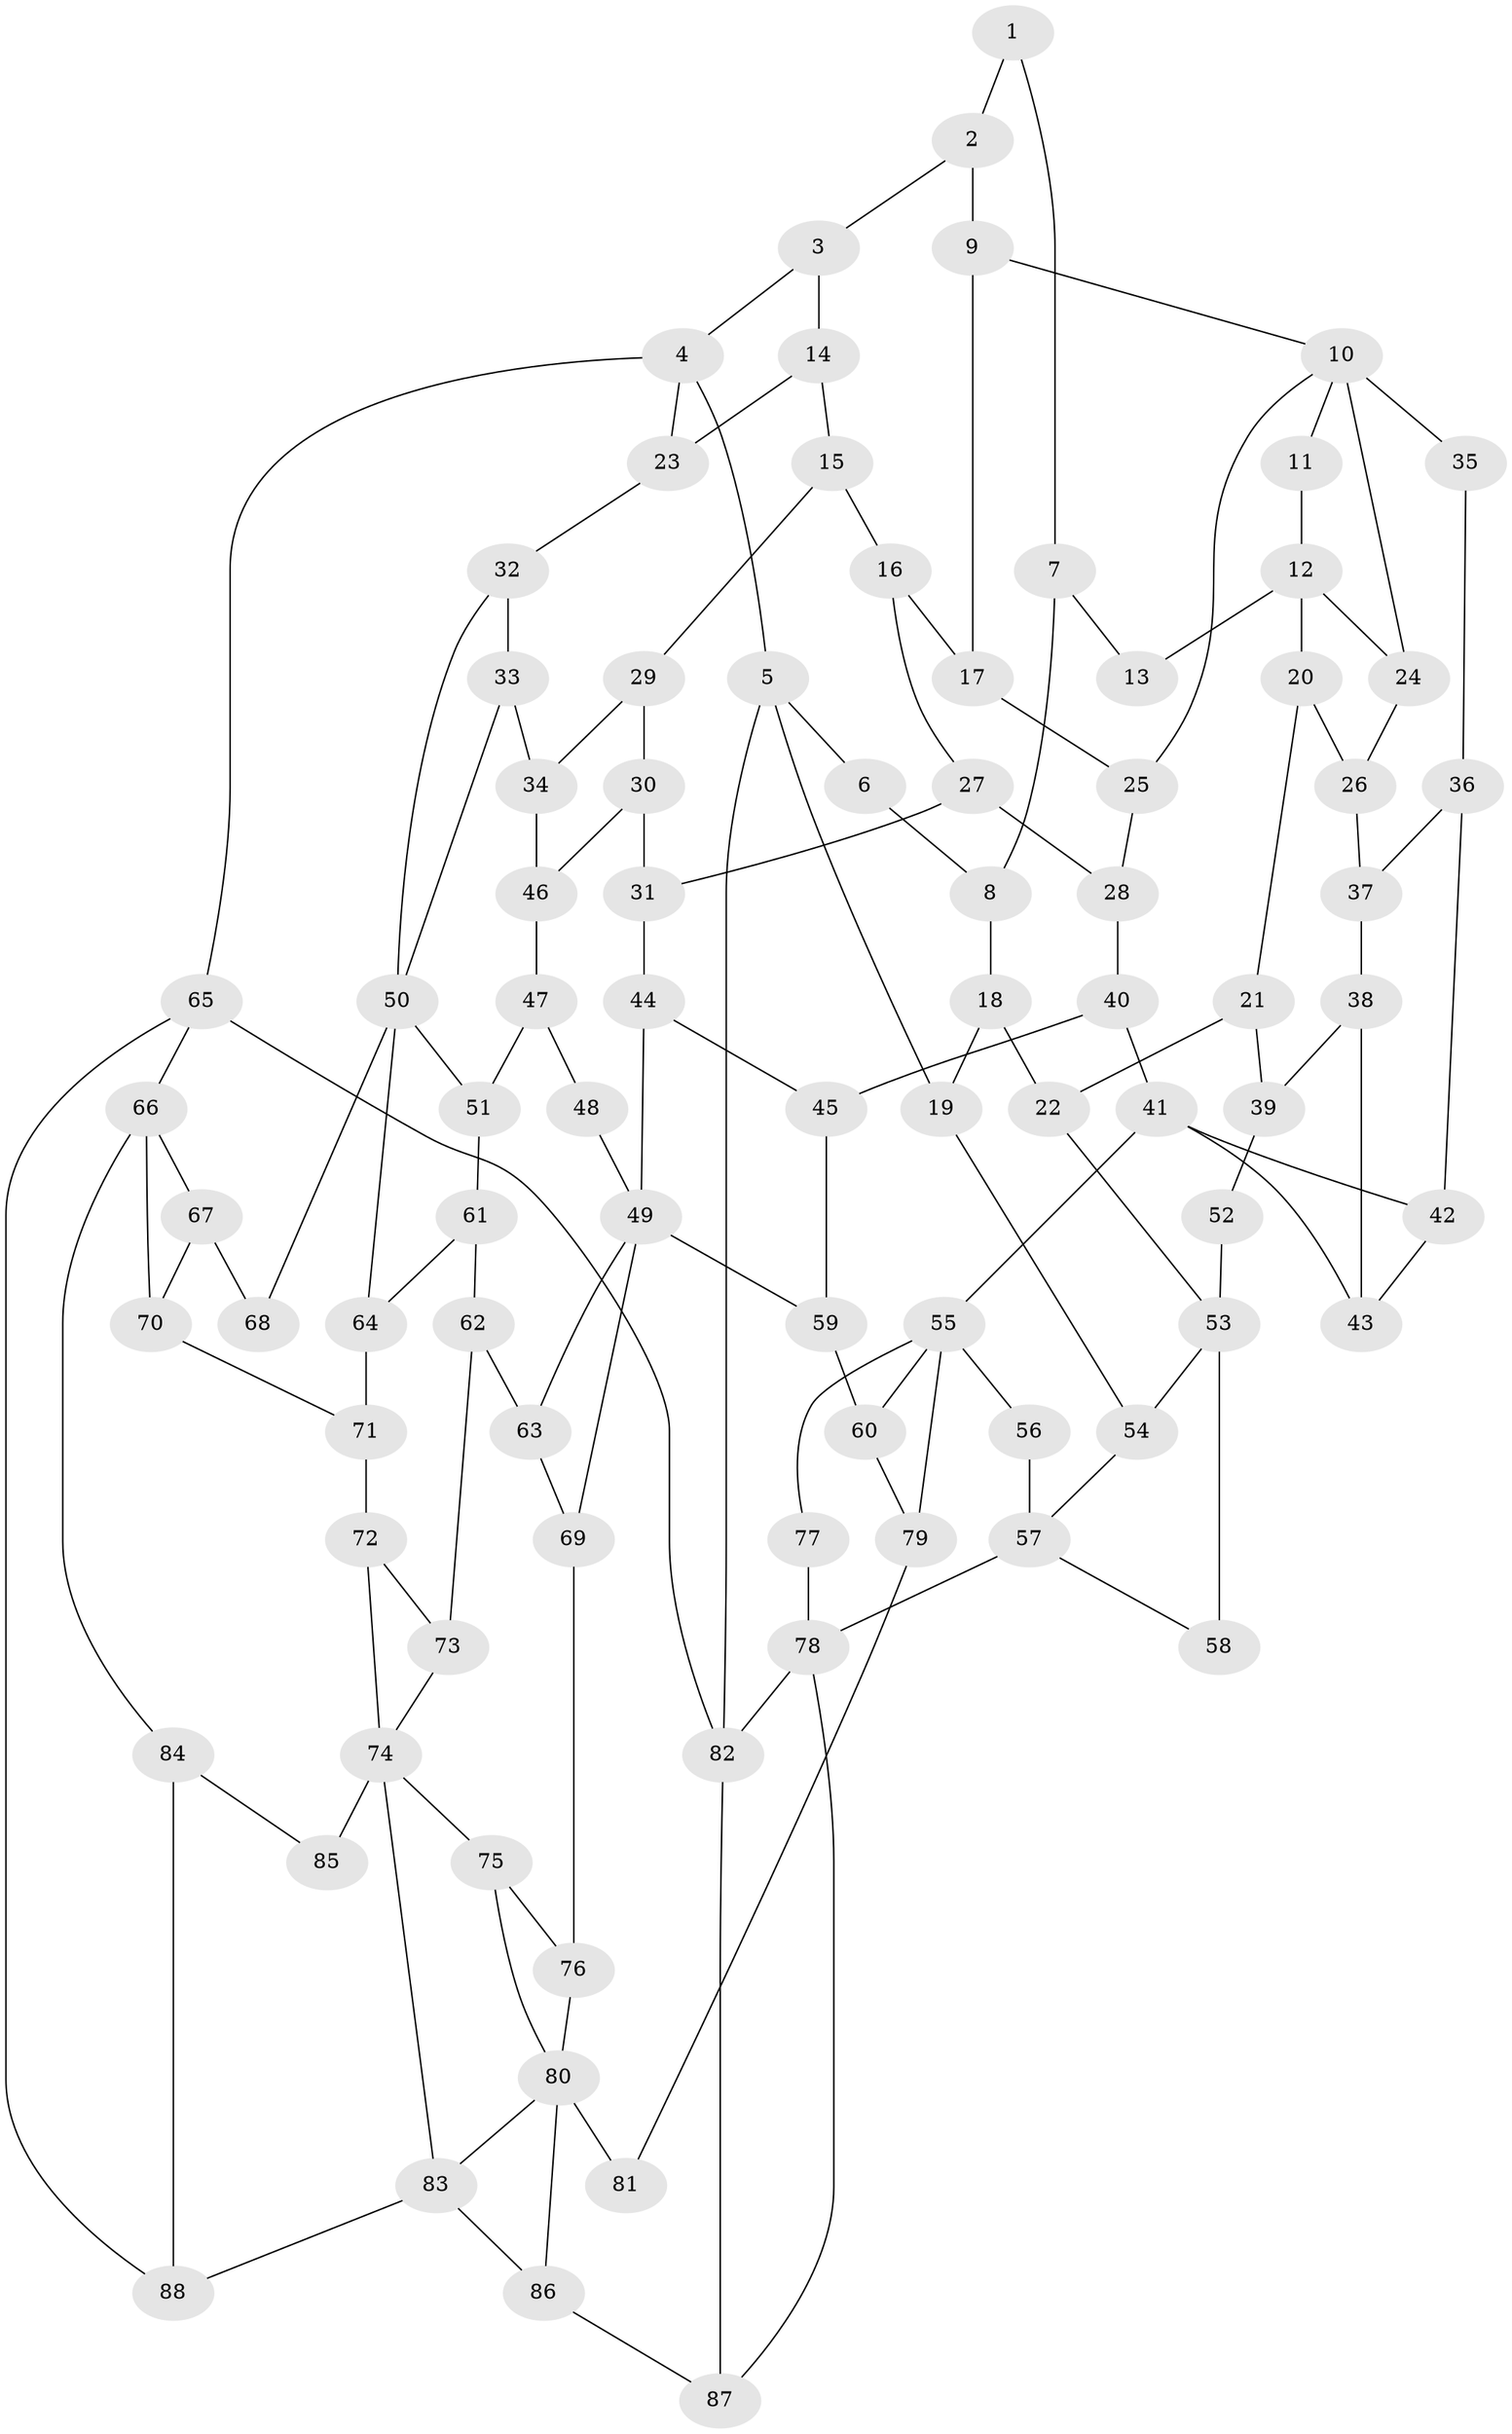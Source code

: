 // original degree distribution, {3: 0.016129032258064516, 4: 0.22580645161290322, 6: 0.20967741935483872, 5: 0.5483870967741935}
// Generated by graph-tools (version 1.1) at 2025/54/03/04/25 22:54:22]
// undirected, 88 vertices, 137 edges
graph export_dot {
  node [color=gray90,style=filled];
  1;
  2;
  3;
  4;
  5;
  6;
  7;
  8;
  9;
  10;
  11;
  12;
  13;
  14;
  15;
  16;
  17;
  18;
  19;
  20;
  21;
  22;
  23;
  24;
  25;
  26;
  27;
  28;
  29;
  30;
  31;
  32;
  33;
  34;
  35;
  36;
  37;
  38;
  39;
  40;
  41;
  42;
  43;
  44;
  45;
  46;
  47;
  48;
  49;
  50;
  51;
  52;
  53;
  54;
  55;
  56;
  57;
  58;
  59;
  60;
  61;
  62;
  63;
  64;
  65;
  66;
  67;
  68;
  69;
  70;
  71;
  72;
  73;
  74;
  75;
  76;
  77;
  78;
  79;
  80;
  81;
  82;
  83;
  84;
  85;
  86;
  87;
  88;
  1 -- 2 [weight=1.0];
  1 -- 7 [weight=1.0];
  2 -- 3 [weight=1.0];
  2 -- 9 [weight=1.0];
  3 -- 4 [weight=1.0];
  3 -- 14 [weight=1.0];
  4 -- 5 [weight=1.0];
  4 -- 23 [weight=1.0];
  4 -- 65 [weight=1.0];
  5 -- 6 [weight=1.0];
  5 -- 19 [weight=1.0];
  5 -- 82 [weight=1.0];
  6 -- 8 [weight=1.0];
  7 -- 8 [weight=1.0];
  7 -- 13 [weight=1.0];
  8 -- 18 [weight=1.0];
  9 -- 10 [weight=1.0];
  9 -- 17 [weight=1.0];
  10 -- 11 [weight=1.0];
  10 -- 24 [weight=1.0];
  10 -- 25 [weight=1.0];
  10 -- 35 [weight=2.0];
  11 -- 12 [weight=2.0];
  12 -- 13 [weight=2.0];
  12 -- 20 [weight=1.0];
  12 -- 24 [weight=1.0];
  14 -- 15 [weight=1.0];
  14 -- 23 [weight=1.0];
  15 -- 16 [weight=1.0];
  15 -- 29 [weight=1.0];
  16 -- 17 [weight=1.0];
  16 -- 27 [weight=1.0];
  17 -- 25 [weight=1.0];
  18 -- 19 [weight=1.0];
  18 -- 22 [weight=1.0];
  19 -- 54 [weight=1.0];
  20 -- 21 [weight=1.0];
  20 -- 26 [weight=1.0];
  21 -- 22 [weight=1.0];
  21 -- 39 [weight=1.0];
  22 -- 53 [weight=1.0];
  23 -- 32 [weight=1.0];
  24 -- 26 [weight=1.0];
  25 -- 28 [weight=1.0];
  26 -- 37 [weight=1.0];
  27 -- 28 [weight=1.0];
  27 -- 31 [weight=1.0];
  28 -- 40 [weight=1.0];
  29 -- 30 [weight=1.0];
  29 -- 34 [weight=1.0];
  30 -- 31 [weight=1.0];
  30 -- 46 [weight=1.0];
  31 -- 44 [weight=1.0];
  32 -- 33 [weight=1.0];
  32 -- 50 [weight=1.0];
  33 -- 34 [weight=1.0];
  33 -- 50 [weight=1.0];
  34 -- 46 [weight=1.0];
  35 -- 36 [weight=1.0];
  36 -- 37 [weight=1.0];
  36 -- 42 [weight=1.0];
  37 -- 38 [weight=1.0];
  38 -- 39 [weight=1.0];
  38 -- 43 [weight=1.0];
  39 -- 52 [weight=1.0];
  40 -- 41 [weight=1.0];
  40 -- 45 [weight=1.0];
  41 -- 42 [weight=1.0];
  41 -- 43 [weight=1.0];
  41 -- 55 [weight=2.0];
  42 -- 43 [weight=1.0];
  44 -- 45 [weight=1.0];
  44 -- 49 [weight=1.0];
  45 -- 59 [weight=1.0];
  46 -- 47 [weight=1.0];
  47 -- 48 [weight=1.0];
  47 -- 51 [weight=1.0];
  48 -- 49 [weight=2.0];
  49 -- 59 [weight=1.0];
  49 -- 63 [weight=1.0];
  49 -- 69 [weight=1.0];
  50 -- 51 [weight=1.0];
  50 -- 64 [weight=1.0];
  50 -- 68 [weight=2.0];
  51 -- 61 [weight=1.0];
  52 -- 53 [weight=2.0];
  53 -- 54 [weight=1.0];
  53 -- 58 [weight=2.0];
  54 -- 57 [weight=1.0];
  55 -- 56 [weight=1.0];
  55 -- 60 [weight=1.0];
  55 -- 77 [weight=1.0];
  55 -- 79 [weight=1.0];
  56 -- 57 [weight=2.0];
  57 -- 58 [weight=1.0];
  57 -- 78 [weight=2.0];
  59 -- 60 [weight=1.0];
  60 -- 79 [weight=1.0];
  61 -- 62 [weight=1.0];
  61 -- 64 [weight=1.0];
  62 -- 63 [weight=1.0];
  62 -- 73 [weight=1.0];
  63 -- 69 [weight=1.0];
  64 -- 71 [weight=1.0];
  65 -- 66 [weight=1.0];
  65 -- 82 [weight=1.0];
  65 -- 88 [weight=1.0];
  66 -- 67 [weight=1.0];
  66 -- 70 [weight=1.0];
  66 -- 84 [weight=1.0];
  67 -- 68 [weight=1.0];
  67 -- 70 [weight=1.0];
  69 -- 76 [weight=1.0];
  70 -- 71 [weight=1.0];
  71 -- 72 [weight=1.0];
  72 -- 73 [weight=1.0];
  72 -- 74 [weight=1.0];
  73 -- 74 [weight=1.0];
  74 -- 75 [weight=1.0];
  74 -- 83 [weight=1.0];
  74 -- 85 [weight=2.0];
  75 -- 76 [weight=1.0];
  75 -- 80 [weight=1.0];
  76 -- 80 [weight=1.0];
  77 -- 78 [weight=2.0];
  78 -- 82 [weight=1.0];
  78 -- 87 [weight=1.0];
  79 -- 81 [weight=1.0];
  80 -- 81 [weight=2.0];
  80 -- 83 [weight=1.0];
  80 -- 86 [weight=1.0];
  82 -- 87 [weight=1.0];
  83 -- 86 [weight=1.0];
  83 -- 88 [weight=1.0];
  84 -- 85 [weight=1.0];
  84 -- 88 [weight=1.0];
  86 -- 87 [weight=1.0];
}
